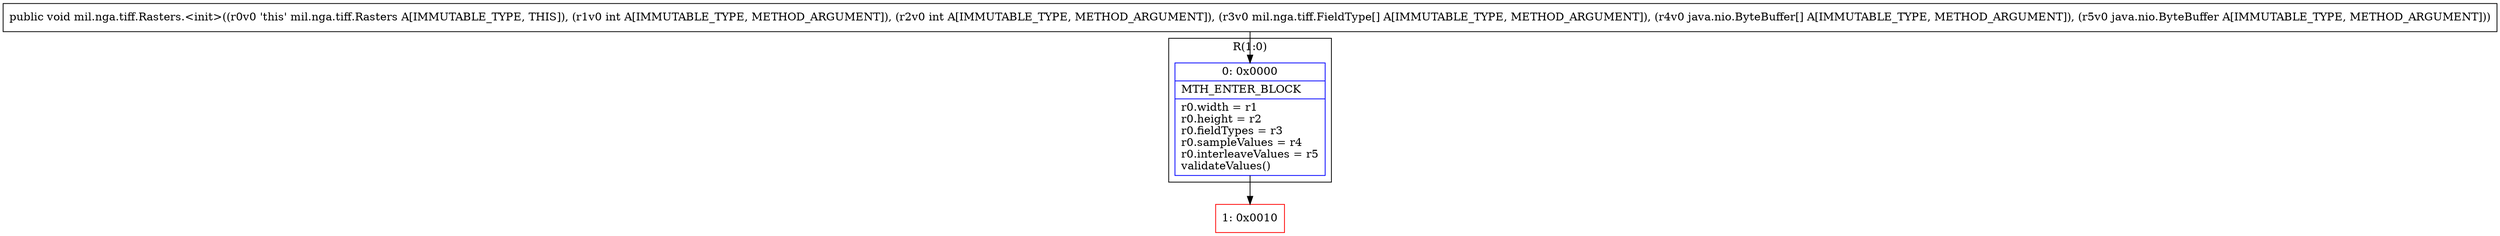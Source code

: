 digraph "CFG formil.nga.tiff.Rasters.\<init\>(II[Lmil\/nga\/tiff\/FieldType;[Ljava\/nio\/ByteBuffer;Ljava\/nio\/ByteBuffer;)V" {
subgraph cluster_Region_237022948 {
label = "R(1:0)";
node [shape=record,color=blue];
Node_0 [shape=record,label="{0\:\ 0x0000|MTH_ENTER_BLOCK\l|r0.width = r1\lr0.height = r2\lr0.fieldTypes = r3\lr0.sampleValues = r4\lr0.interleaveValues = r5\lvalidateValues()\l}"];
}
Node_1 [shape=record,color=red,label="{1\:\ 0x0010}"];
MethodNode[shape=record,label="{public void mil.nga.tiff.Rasters.\<init\>((r0v0 'this' mil.nga.tiff.Rasters A[IMMUTABLE_TYPE, THIS]), (r1v0 int A[IMMUTABLE_TYPE, METHOD_ARGUMENT]), (r2v0 int A[IMMUTABLE_TYPE, METHOD_ARGUMENT]), (r3v0 mil.nga.tiff.FieldType[] A[IMMUTABLE_TYPE, METHOD_ARGUMENT]), (r4v0 java.nio.ByteBuffer[] A[IMMUTABLE_TYPE, METHOD_ARGUMENT]), (r5v0 java.nio.ByteBuffer A[IMMUTABLE_TYPE, METHOD_ARGUMENT])) }"];
MethodNode -> Node_0;
Node_0 -> Node_1;
}


